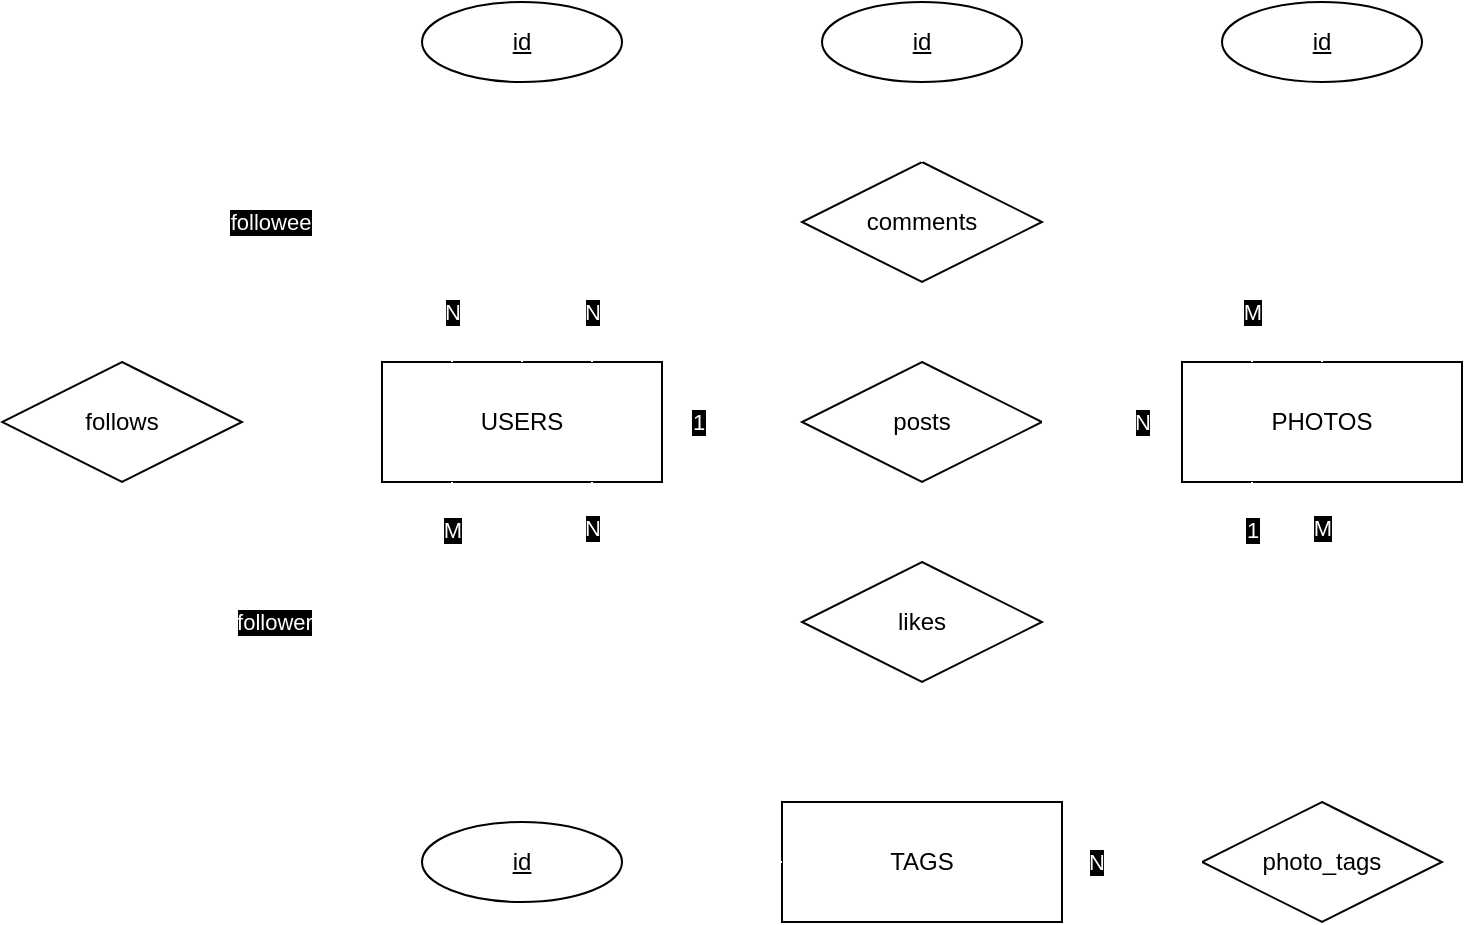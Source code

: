 <mxfile version="15.4.0" type="device"><diagram id="R2lEEEUBdFMjLlhIrx00" name="Page-1"><mxGraphModel dx="948" dy="563" grid="1" gridSize="10" guides="1" tooltips="1" connect="1" arrows="1" fold="1" page="1" pageScale="1" pageWidth="1654" pageHeight="2336" math="0" shadow="0" extFonts="Permanent Marker^https://fonts.googleapis.com/css?family=Permanent+Marker"><root><mxCell id="0"/><mxCell id="1" parent="0"/><mxCell id="BJL4-w_-zlb2ln6BcDzr-5" style="edgeStyle=orthogonalEdgeStyle;rounded=0;orthogonalLoop=1;jettySize=auto;html=1;exitX=1;exitY=0.5;exitDx=0;exitDy=0;entryX=0;entryY=0.5;entryDx=0;entryDy=0;endArrow=none;endFill=0;strokeColor=#FFFFFF;" edge="1" parent="1" source="BJL4-w_-zlb2ln6BcDzr-1" target="BJL4-w_-zlb2ln6BcDzr-4"><mxGeometry relative="1" as="geometry"/></mxCell><mxCell id="BJL4-w_-zlb2ln6BcDzr-39" value="1" style="edgeLabel;html=1;align=center;verticalAlign=middle;resizable=0;points=[];labelBackgroundColor=#000000;fontColor=#FFFFFF;" vertex="1" connectable="0" parent="BJL4-w_-zlb2ln6BcDzr-5"><mxGeometry x="-0.314" y="-2" relative="1" as="geometry"><mxPoint x="-6" y="-2" as="offset"/></mxGeometry></mxCell><mxCell id="BJL4-w_-zlb2ln6BcDzr-1" value="USERS" style="whiteSpace=wrap;html=1;align=center;" vertex="1" parent="1"><mxGeometry x="400" y="400" width="140" height="60" as="geometry"/></mxCell><mxCell id="BJL4-w_-zlb2ln6BcDzr-4" value="posts" style="shape=rhombus;perimeter=rhombusPerimeter;whiteSpace=wrap;html=1;align=center;" vertex="1" parent="1"><mxGeometry x="610" y="400" width="120" height="60" as="geometry"/></mxCell><mxCell id="BJL4-w_-zlb2ln6BcDzr-7" value="" style="edgeStyle=orthogonalEdgeStyle;rounded=0;orthogonalLoop=1;jettySize=auto;html=1;endArrow=none;endFill=0;strokeWidth=3;strokeColor=#FFFFFF;" edge="1" parent="1" source="BJL4-w_-zlb2ln6BcDzr-6" target="BJL4-w_-zlb2ln6BcDzr-4"><mxGeometry relative="1" as="geometry"/></mxCell><mxCell id="BJL4-w_-zlb2ln6BcDzr-40" value="N" style="edgeLabel;html=1;align=center;verticalAlign=middle;resizable=0;points=[];labelBackgroundColor=#000000;fontColor=#FFFFFF;" vertex="1" connectable="0" parent="BJL4-w_-zlb2ln6BcDzr-7"><mxGeometry x="-0.295" y="2" relative="1" as="geometry"><mxPoint x="4" y="-2" as="offset"/></mxGeometry></mxCell><mxCell id="BJL4-w_-zlb2ln6BcDzr-14" style="edgeStyle=orthogonalEdgeStyle;rounded=0;orthogonalLoop=1;jettySize=auto;html=1;exitX=0.5;exitY=1;exitDx=0;exitDy=0;entryX=0.5;entryY=0;entryDx=0;entryDy=0;endArrow=none;endFill=0;strokeColor=#FFFFFF;" edge="1" parent="1" source="BJL4-w_-zlb2ln6BcDzr-6" target="BJL4-w_-zlb2ln6BcDzr-11"><mxGeometry relative="1" as="geometry"/></mxCell><mxCell id="BJL4-w_-zlb2ln6BcDzr-43" value="M" style="edgeLabel;html=1;align=center;verticalAlign=middle;resizable=0;points=[];labelBackgroundColor=#000000;fontColor=#FFFFFF;" vertex="1" connectable="0" parent="BJL4-w_-zlb2ln6BcDzr-14"><mxGeometry x="-0.662" relative="1" as="geometry"><mxPoint y="-4" as="offset"/></mxGeometry></mxCell><mxCell id="BJL4-w_-zlb2ln6BcDzr-6" value="PHOTOS" style="whiteSpace=wrap;html=1;align=center;" vertex="1" parent="1"><mxGeometry x="800" y="400" width="140" height="60" as="geometry"/></mxCell><mxCell id="BJL4-w_-zlb2ln6BcDzr-23" style="edgeStyle=orthogonalEdgeStyle;rounded=0;orthogonalLoop=1;jettySize=auto;html=1;exitX=0.5;exitY=1;exitDx=0;exitDy=0;entryX=0.25;entryY=1;entryDx=0;entryDy=0;endArrow=none;endFill=0;strokeColor=#FFFFFF;" edge="1" parent="1" source="BJL4-w_-zlb2ln6BcDzr-8" target="BJL4-w_-zlb2ln6BcDzr-1"><mxGeometry relative="1" as="geometry"><Array as="points"><mxPoint x="270" y="530"/><mxPoint x="435" y="530"/></Array></mxGeometry></mxCell><mxCell id="BJL4-w_-zlb2ln6BcDzr-33" value="follower" style="edgeLabel;html=1;align=center;verticalAlign=middle;resizable=0;points=[];labelBackgroundColor=#000000;fontColor=#FFFFFF;" vertex="1" connectable="0" parent="BJL4-w_-zlb2ln6BcDzr-23"><mxGeometry x="-0.047" relative="1" as="geometry"><mxPoint as="offset"/></mxGeometry></mxCell><mxCell id="BJL4-w_-zlb2ln6BcDzr-35" value="M" style="edgeLabel;html=1;align=center;verticalAlign=middle;resizable=0;points=[];labelBackgroundColor=#000000;fontColor=#FFFFFF;" vertex="1" connectable="0" parent="BJL4-w_-zlb2ln6BcDzr-23"><mxGeometry x="0.845" relative="1" as="geometry"><mxPoint as="offset"/></mxGeometry></mxCell><mxCell id="BJL4-w_-zlb2ln6BcDzr-24" style="edgeStyle=orthogonalEdgeStyle;rounded=0;orthogonalLoop=1;jettySize=auto;html=1;exitX=0.5;exitY=0;exitDx=0;exitDy=0;entryX=0.25;entryY=0;entryDx=0;entryDy=0;endArrow=none;endFill=0;strokeColor=#FFFFFF;" edge="1" parent="1" source="BJL4-w_-zlb2ln6BcDzr-8" target="BJL4-w_-zlb2ln6BcDzr-1"><mxGeometry relative="1" as="geometry"><Array as="points"><mxPoint x="270" y="330"/><mxPoint x="435" y="330"/></Array></mxGeometry></mxCell><mxCell id="BJL4-w_-zlb2ln6BcDzr-34" value="followee" style="edgeLabel;html=1;align=center;verticalAlign=middle;resizable=0;points=[];labelBackgroundColor=#000000;fontColor=#FFFFFF;" vertex="1" connectable="0" parent="BJL4-w_-zlb2ln6BcDzr-24"><mxGeometry x="-0.056" relative="1" as="geometry"><mxPoint as="offset"/></mxGeometry></mxCell><mxCell id="BJL4-w_-zlb2ln6BcDzr-36" value="N" style="edgeLabel;html=1;align=center;verticalAlign=middle;resizable=0;points=[];labelBackgroundColor=#000000;fontColor=#FFFFFF;" vertex="1" connectable="0" parent="BJL4-w_-zlb2ln6BcDzr-24"><mxGeometry x="0.832" relative="1" as="geometry"><mxPoint as="offset"/></mxGeometry></mxCell><mxCell id="BJL4-w_-zlb2ln6BcDzr-8" value="follows" style="shape=rhombus;perimeter=rhombusPerimeter;whiteSpace=wrap;html=1;align=center;" vertex="1" parent="1"><mxGeometry x="210" y="400" width="120" height="60" as="geometry"/></mxCell><mxCell id="BJL4-w_-zlb2ln6BcDzr-17" style="edgeStyle=orthogonalEdgeStyle;rounded=0;orthogonalLoop=1;jettySize=auto;html=1;exitX=1;exitY=0.5;exitDx=0;exitDy=0;entryX=0.25;entryY=1;entryDx=0;entryDy=0;endArrow=none;endFill=0;strokeColor=#FFFFFF;" edge="1" parent="1" source="BJL4-w_-zlb2ln6BcDzr-9" target="BJL4-w_-zlb2ln6BcDzr-6"><mxGeometry relative="1" as="geometry"/></mxCell><mxCell id="BJL4-w_-zlb2ln6BcDzr-41" value="1" style="edgeLabel;html=1;align=center;verticalAlign=middle;resizable=0;points=[];labelBackgroundColor=#000000;fontColor=#FFFFFF;" vertex="1" connectable="0" parent="BJL4-w_-zlb2ln6BcDzr-17"><mxGeometry x="0.806" relative="1" as="geometry"><mxPoint y="7" as="offset"/></mxGeometry></mxCell><mxCell id="BJL4-w_-zlb2ln6BcDzr-20" style="edgeStyle=orthogonalEdgeStyle;rounded=0;orthogonalLoop=1;jettySize=auto;html=1;exitX=0;exitY=0.5;exitDx=0;exitDy=0;entryX=0.75;entryY=1;entryDx=0;entryDy=0;endArrow=none;endFill=0;strokeColor=#FFFFFF;" edge="1" parent="1" source="BJL4-w_-zlb2ln6BcDzr-9" target="BJL4-w_-zlb2ln6BcDzr-1"><mxGeometry relative="1" as="geometry"/></mxCell><mxCell id="BJL4-w_-zlb2ln6BcDzr-42" value="N" style="edgeLabel;html=1;align=center;verticalAlign=middle;resizable=0;points=[];labelBackgroundColor=#000000;fontColor=#FFFFFF;" vertex="1" connectable="0" parent="BJL4-w_-zlb2ln6BcDzr-20"><mxGeometry x="0.798" y="2" relative="1" as="geometry"><mxPoint x="2" y="5" as="offset"/></mxGeometry></mxCell><mxCell id="BJL4-w_-zlb2ln6BcDzr-9" value="likes" style="shape=rhombus;perimeter=rhombusPerimeter;whiteSpace=wrap;html=1;align=center;" vertex="1" parent="1"><mxGeometry x="610" y="500" width="120" height="60" as="geometry"/></mxCell><mxCell id="BJL4-w_-zlb2ln6BcDzr-18" style="edgeStyle=orthogonalEdgeStyle;rounded=0;orthogonalLoop=1;jettySize=auto;html=1;exitX=1;exitY=0.5;exitDx=0;exitDy=0;entryX=0.25;entryY=0;entryDx=0;entryDy=0;endArrow=none;endFill=0;strokeColor=#FFFFFF;" edge="1" parent="1" source="BJL4-w_-zlb2ln6BcDzr-10" target="BJL4-w_-zlb2ln6BcDzr-6"><mxGeometry relative="1" as="geometry"/></mxCell><mxCell id="BJL4-w_-zlb2ln6BcDzr-38" value="M" style="edgeLabel;html=1;align=center;verticalAlign=middle;resizable=0;points=[];labelBackgroundColor=#000000;fontColor=#FFFFFF;" vertex="1" connectable="0" parent="BJL4-w_-zlb2ln6BcDzr-18"><mxGeometry x="0.737" y="-2" relative="1" as="geometry"><mxPoint x="2" y="-2" as="offset"/></mxGeometry></mxCell><mxCell id="BJL4-w_-zlb2ln6BcDzr-19" style="edgeStyle=orthogonalEdgeStyle;rounded=0;orthogonalLoop=1;jettySize=auto;html=1;exitX=0;exitY=0.5;exitDx=0;exitDy=0;entryX=0.75;entryY=0;entryDx=0;entryDy=0;endArrow=none;endFill=0;strokeColor=#FFFFFF;" edge="1" parent="1" source="BJL4-w_-zlb2ln6BcDzr-10" target="BJL4-w_-zlb2ln6BcDzr-1"><mxGeometry relative="1" as="geometry"/></mxCell><mxCell id="BJL4-w_-zlb2ln6BcDzr-37" value="N" style="edgeLabel;html=1;align=center;verticalAlign=middle;resizable=0;points=[];labelBackgroundColor=#000000;fontColor=#FFFFFF;" vertex="1" connectable="0" parent="BJL4-w_-zlb2ln6BcDzr-19"><mxGeometry x="0.722" y="2" relative="1" as="geometry"><mxPoint x="-2" y="-1" as="offset"/></mxGeometry></mxCell><mxCell id="BJL4-w_-zlb2ln6BcDzr-10" value="comments" style="shape=rhombus;perimeter=rhombusPerimeter;whiteSpace=wrap;html=1;align=center;" vertex="1" parent="1"><mxGeometry x="610" y="300" width="120" height="60" as="geometry"/></mxCell><mxCell id="BJL4-w_-zlb2ln6BcDzr-11" value="photo_tags" style="shape=rhombus;perimeter=rhombusPerimeter;whiteSpace=wrap;html=1;align=center;" vertex="1" parent="1"><mxGeometry x="810" y="620" width="120" height="60" as="geometry"/></mxCell><mxCell id="BJL4-w_-zlb2ln6BcDzr-13" value="" style="edgeStyle=orthogonalEdgeStyle;rounded=0;orthogonalLoop=1;jettySize=auto;html=1;endArrow=none;endFill=0;strokeWidth=3;strokeColor=#FFFFFF;" edge="1" parent="1" source="BJL4-w_-zlb2ln6BcDzr-12" target="BJL4-w_-zlb2ln6BcDzr-11"><mxGeometry relative="1" as="geometry"/></mxCell><mxCell id="BJL4-w_-zlb2ln6BcDzr-44" value="N" style="edgeLabel;html=1;align=center;verticalAlign=middle;resizable=0;points=[];labelBackgroundColor=#000000;fontColor=#FFFFFF;" vertex="1" connectable="0" parent="BJL4-w_-zlb2ln6BcDzr-13"><mxGeometry x="-0.79" y="-1" relative="1" as="geometry"><mxPoint x="9" y="-1" as="offset"/></mxGeometry></mxCell><mxCell id="BJL4-w_-zlb2ln6BcDzr-12" value="TAGS" style="whiteSpace=wrap;html=1;align=center;" vertex="1" parent="1"><mxGeometry x="600" y="620" width="140" height="60" as="geometry"/></mxCell><mxCell id="BJL4-w_-zlb2ln6BcDzr-30" style="edgeStyle=orthogonalEdgeStyle;rounded=0;orthogonalLoop=1;jettySize=auto;html=1;exitX=0.5;exitY=1;exitDx=0;exitDy=0;entryX=0.5;entryY=0;entryDx=0;entryDy=0;endArrow=none;endFill=0;strokeWidth=1;strokeColor=#FFFFFF;" edge="1" parent="1" source="BJL4-w_-zlb2ln6BcDzr-25" target="BJL4-w_-zlb2ln6BcDzr-10"><mxGeometry relative="1" as="geometry"/></mxCell><mxCell id="BJL4-w_-zlb2ln6BcDzr-25" value="id" style="ellipse;whiteSpace=wrap;html=1;align=center;fontStyle=4;" vertex="1" parent="1"><mxGeometry x="620" y="220" width="100" height="40" as="geometry"/></mxCell><mxCell id="BJL4-w_-zlb2ln6BcDzr-31" style="edgeStyle=orthogonalEdgeStyle;rounded=0;orthogonalLoop=1;jettySize=auto;html=1;exitX=0.5;exitY=1;exitDx=0;exitDy=0;endArrow=none;endFill=0;strokeWidth=1;strokeColor=#FFFFFF;" edge="1" parent="1" source="BJL4-w_-zlb2ln6BcDzr-26" target="BJL4-w_-zlb2ln6BcDzr-6"><mxGeometry relative="1" as="geometry"/></mxCell><mxCell id="BJL4-w_-zlb2ln6BcDzr-26" value="id" style="ellipse;whiteSpace=wrap;html=1;align=center;fontStyle=4;" vertex="1" parent="1"><mxGeometry x="820" y="220" width="100" height="40" as="geometry"/></mxCell><mxCell id="BJL4-w_-zlb2ln6BcDzr-29" style="edgeStyle=orthogonalEdgeStyle;rounded=0;orthogonalLoop=1;jettySize=auto;html=1;exitX=0.5;exitY=1;exitDx=0;exitDy=0;entryX=0.5;entryY=0;entryDx=0;entryDy=0;endArrow=none;endFill=0;strokeWidth=1;strokeColor=#FFFFFF;" edge="1" parent="1" source="BJL4-w_-zlb2ln6BcDzr-27" target="BJL4-w_-zlb2ln6BcDzr-1"><mxGeometry relative="1" as="geometry"/></mxCell><mxCell id="BJL4-w_-zlb2ln6BcDzr-27" value="id" style="ellipse;whiteSpace=wrap;html=1;align=center;fontStyle=4;" vertex="1" parent="1"><mxGeometry x="420" y="220" width="100" height="40" as="geometry"/></mxCell><mxCell id="BJL4-w_-zlb2ln6BcDzr-32" style="edgeStyle=orthogonalEdgeStyle;rounded=0;orthogonalLoop=1;jettySize=auto;html=1;exitX=1;exitY=0.5;exitDx=0;exitDy=0;entryX=0;entryY=0.5;entryDx=0;entryDy=0;endArrow=none;endFill=0;strokeWidth=1;strokeColor=#FFFFFF;" edge="1" parent="1" source="BJL4-w_-zlb2ln6BcDzr-28" target="BJL4-w_-zlb2ln6BcDzr-12"><mxGeometry relative="1" as="geometry"/></mxCell><mxCell id="BJL4-w_-zlb2ln6BcDzr-28" value="id" style="ellipse;whiteSpace=wrap;html=1;align=center;fontStyle=4;" vertex="1" parent="1"><mxGeometry x="420" y="630" width="100" height="40" as="geometry"/></mxCell></root></mxGraphModel></diagram></mxfile>